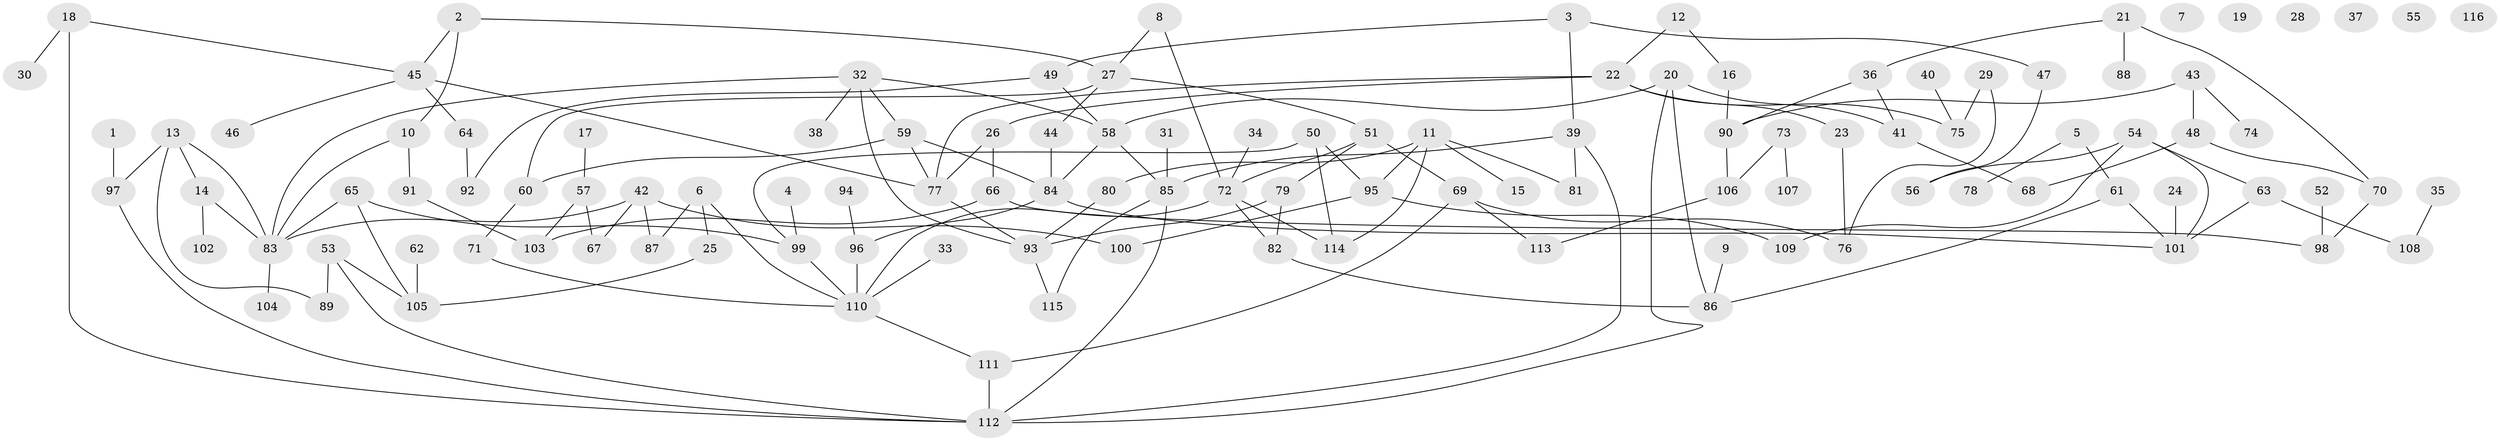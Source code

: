 // coarse degree distribution, {2: 0.3125, 3: 0.203125, 8: 0.015625, 6: 0.0625, 7: 0.03125, 4: 0.171875, 5: 0.09375, 1: 0.109375}
// Generated by graph-tools (version 1.1) at 2025/48/03/04/25 22:48:33]
// undirected, 116 vertices, 154 edges
graph export_dot {
  node [color=gray90,style=filled];
  1;
  2;
  3;
  4;
  5;
  6;
  7;
  8;
  9;
  10;
  11;
  12;
  13;
  14;
  15;
  16;
  17;
  18;
  19;
  20;
  21;
  22;
  23;
  24;
  25;
  26;
  27;
  28;
  29;
  30;
  31;
  32;
  33;
  34;
  35;
  36;
  37;
  38;
  39;
  40;
  41;
  42;
  43;
  44;
  45;
  46;
  47;
  48;
  49;
  50;
  51;
  52;
  53;
  54;
  55;
  56;
  57;
  58;
  59;
  60;
  61;
  62;
  63;
  64;
  65;
  66;
  67;
  68;
  69;
  70;
  71;
  72;
  73;
  74;
  75;
  76;
  77;
  78;
  79;
  80;
  81;
  82;
  83;
  84;
  85;
  86;
  87;
  88;
  89;
  90;
  91;
  92;
  93;
  94;
  95;
  96;
  97;
  98;
  99;
  100;
  101;
  102;
  103;
  104;
  105;
  106;
  107;
  108;
  109;
  110;
  111;
  112;
  113;
  114;
  115;
  116;
  1 -- 97;
  2 -- 10;
  2 -- 27;
  2 -- 45;
  3 -- 39;
  3 -- 47;
  3 -- 49;
  4 -- 99;
  5 -- 61;
  5 -- 78;
  6 -- 25;
  6 -- 87;
  6 -- 110;
  8 -- 27;
  8 -- 72;
  9 -- 86;
  10 -- 83;
  10 -- 91;
  11 -- 15;
  11 -- 80;
  11 -- 81;
  11 -- 95;
  11 -- 114;
  12 -- 16;
  12 -- 22;
  13 -- 14;
  13 -- 83;
  13 -- 89;
  13 -- 97;
  14 -- 83;
  14 -- 102;
  16 -- 90;
  17 -- 57;
  18 -- 30;
  18 -- 45;
  18 -- 112;
  20 -- 41;
  20 -- 58;
  20 -- 86;
  20 -- 112;
  21 -- 36;
  21 -- 70;
  21 -- 88;
  22 -- 23;
  22 -- 26;
  22 -- 75;
  22 -- 77;
  23 -- 76;
  24 -- 101;
  25 -- 105;
  26 -- 66;
  26 -- 77;
  27 -- 44;
  27 -- 51;
  27 -- 60;
  29 -- 75;
  29 -- 76;
  31 -- 85;
  32 -- 38;
  32 -- 58;
  32 -- 59;
  32 -- 83;
  32 -- 93;
  33 -- 110;
  34 -- 72;
  35 -- 108;
  36 -- 41;
  36 -- 90;
  39 -- 81;
  39 -- 85;
  39 -- 112;
  40 -- 75;
  41 -- 68;
  42 -- 67;
  42 -- 83;
  42 -- 87;
  42 -- 100;
  43 -- 48;
  43 -- 74;
  43 -- 90;
  44 -- 84;
  45 -- 46;
  45 -- 64;
  45 -- 77;
  47 -- 56;
  48 -- 68;
  48 -- 70;
  49 -- 58;
  49 -- 92;
  50 -- 95;
  50 -- 99;
  50 -- 114;
  51 -- 69;
  51 -- 72;
  51 -- 79;
  52 -- 98;
  53 -- 89;
  53 -- 105;
  53 -- 112;
  54 -- 56;
  54 -- 63;
  54 -- 101;
  54 -- 109;
  57 -- 67;
  57 -- 103;
  58 -- 84;
  58 -- 85;
  59 -- 60;
  59 -- 77;
  59 -- 84;
  60 -- 71;
  61 -- 86;
  61 -- 101;
  62 -- 105;
  63 -- 101;
  63 -- 108;
  64 -- 92;
  65 -- 83;
  65 -- 99;
  65 -- 105;
  66 -- 98;
  66 -- 103;
  69 -- 76;
  69 -- 111;
  69 -- 113;
  70 -- 98;
  71 -- 110;
  72 -- 82;
  72 -- 110;
  72 -- 114;
  73 -- 106;
  73 -- 107;
  77 -- 93;
  79 -- 82;
  79 -- 93;
  80 -- 93;
  82 -- 86;
  83 -- 104;
  84 -- 96;
  84 -- 101;
  85 -- 112;
  85 -- 115;
  90 -- 106;
  91 -- 103;
  93 -- 115;
  94 -- 96;
  95 -- 100;
  95 -- 109;
  96 -- 110;
  97 -- 112;
  99 -- 110;
  106 -- 113;
  110 -- 111;
  111 -- 112;
}
